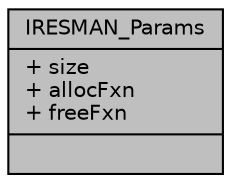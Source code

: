 digraph "IRESMAN_Params"
{
  edge [fontname="Helvetica",fontsize="10",labelfontname="Helvetica",labelfontsize="10"];
  node [fontname="Helvetica",fontsize="10",shape=record];
  Node1 [label="{IRESMAN_Params\n|+ size\l+ allocFxn\l+ freeFxn\l|}",height=0.2,width=0.4,color="black", fillcolor="grey75", style="filled", fontcolor="black"];
}
